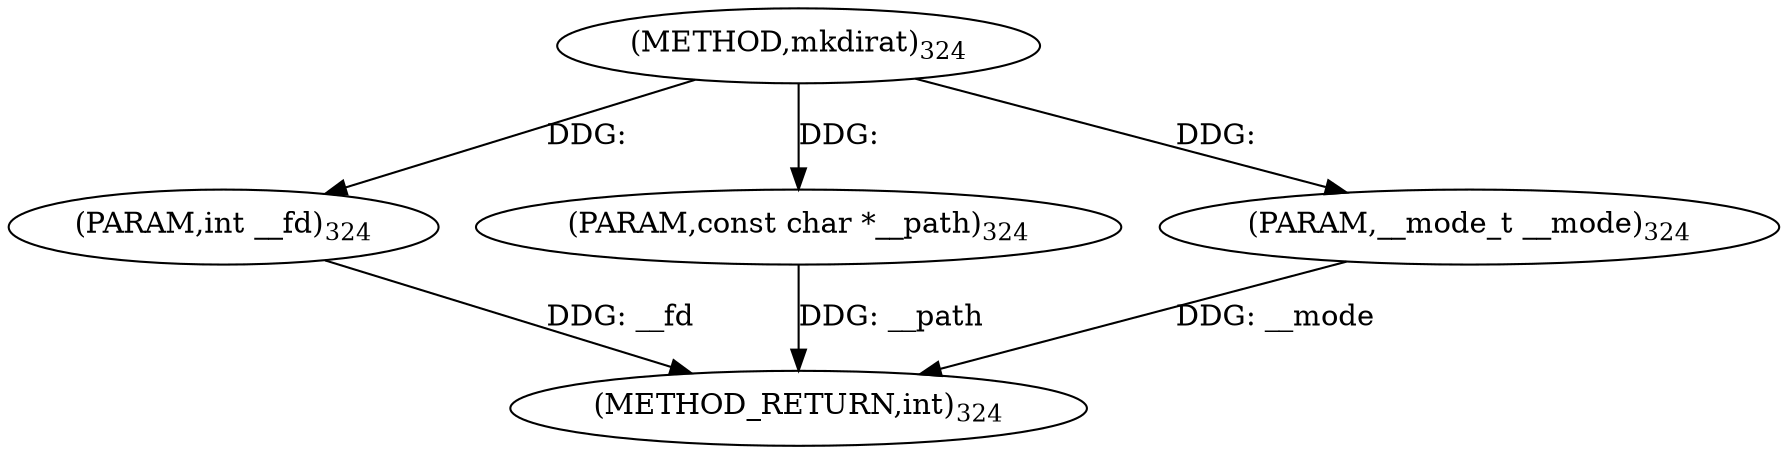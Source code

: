 digraph "mkdirat" {  
"33473" [label = <(METHOD,mkdirat)<SUB>324</SUB>> ]
"33477" [label = <(METHOD_RETURN,int)<SUB>324</SUB>> ]
"33474" [label = <(PARAM,int __fd)<SUB>324</SUB>> ]
"33475" [label = <(PARAM,const char *__path)<SUB>324</SUB>> ]
"33476" [label = <(PARAM,__mode_t __mode)<SUB>324</SUB>> ]
  "33474" -> "33477"  [ label = "DDG: __fd"] 
  "33475" -> "33477"  [ label = "DDG: __path"] 
  "33476" -> "33477"  [ label = "DDG: __mode"] 
  "33473" -> "33474"  [ label = "DDG: "] 
  "33473" -> "33475"  [ label = "DDG: "] 
  "33473" -> "33476"  [ label = "DDG: "] 
}
